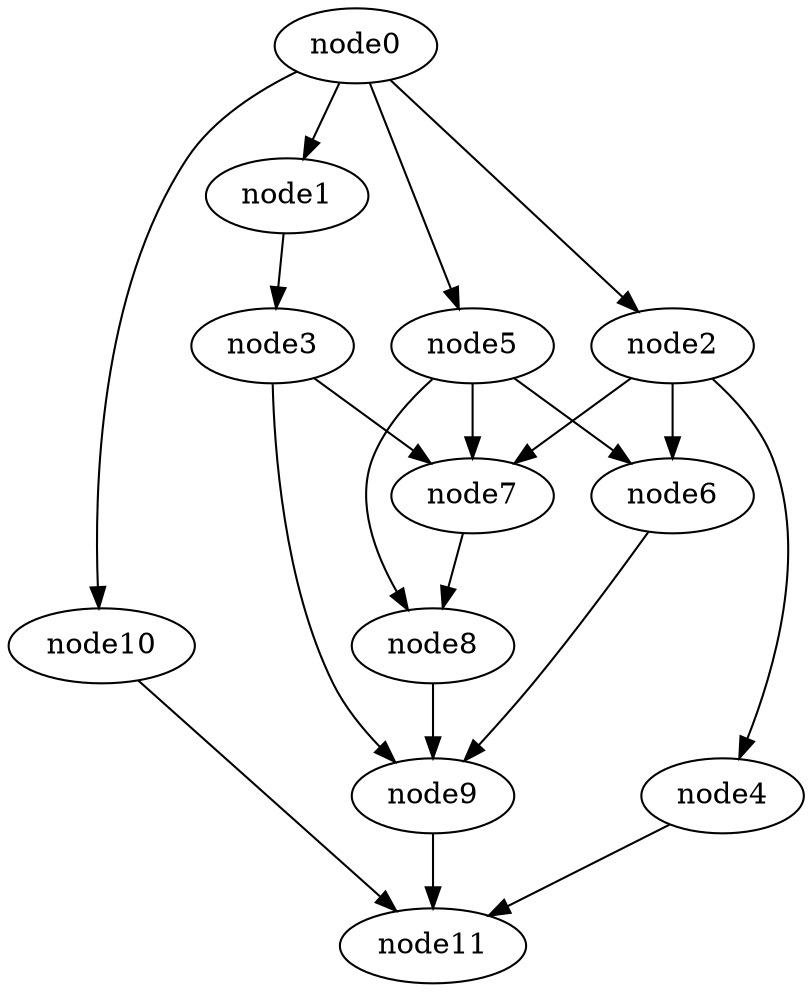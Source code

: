 digraph g{
	node11
	node10 -> node11
	node9 -> node11
	node8 -> node9
	node7 -> node8
	node6 -> node9
	node5 -> node8
	node5 -> node7
	node5 -> node6
	node4 -> node11
	node3 -> node9
	node3 -> node7
	node2 -> node7
	node2 -> node6
	node2 -> node4
	node1 -> node3
	node0 -> node10
	node0 -> node5
	node0 -> node2
	node0 -> node1
}
